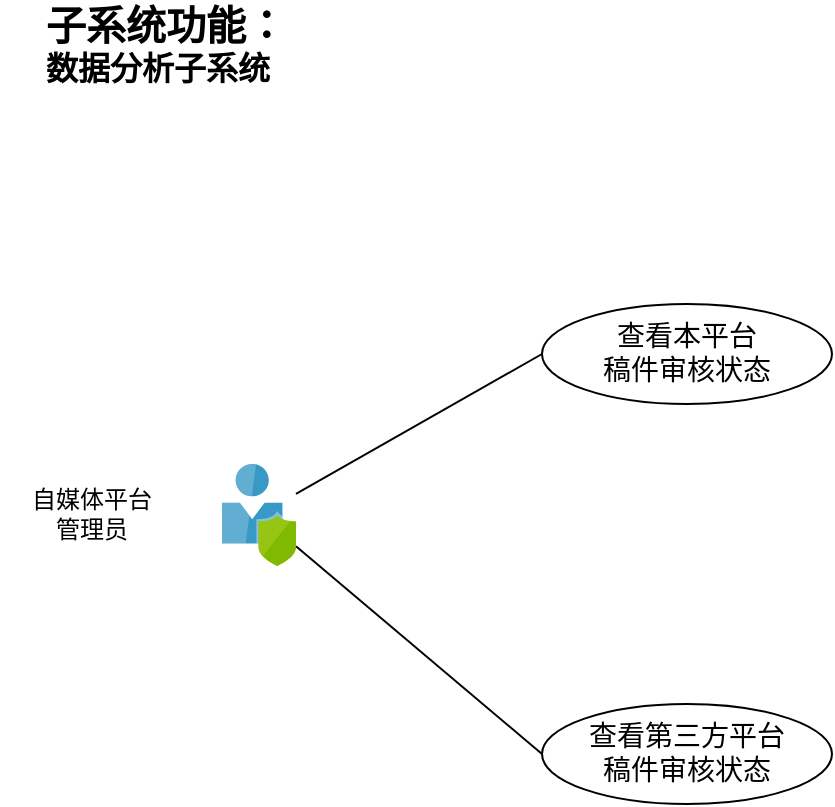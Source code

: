 <mxfile version="11.3.0" type="device" pages="1"><diagram id="kLkyTT4RMx1ix4jsi-1U" name="Page-1"><mxGraphModel dx="1773" dy="641" grid="1" gridSize="10" guides="1" tooltips="1" connect="1" arrows="1" fold="1" page="1" pageScale="1" pageWidth="827" pageHeight="1169" math="0" shadow="0"><root><mxCell id="0"/><mxCell id="1" parent="0"/><mxCell id="CRW-AWzinLaDZA1XfrDs-1" style="edgeStyle=none;rounded=0;orthogonalLoop=1;jettySize=auto;html=1;entryX=0;entryY=0.5;entryDx=0;entryDy=0;startArrow=none;startFill=0;endArrow=none;endFill=0;fontFamily=SF Mono;fontSize=14;" parent="1" source="CRW-AWzinLaDZA1XfrDs-2" target="CRW-AWzinLaDZA1XfrDs-4" edge="1"><mxGeometry relative="1" as="geometry"/></mxCell><mxCell id="CRW-AWzinLaDZA1XfrDs-7" style="rounded=0;orthogonalLoop=1;jettySize=auto;html=1;endArrow=none;endFill=0;entryX=0;entryY=0.5;entryDx=0;entryDy=0;" parent="1" source="CRW-AWzinLaDZA1XfrDs-2" target="CRW-AWzinLaDZA1XfrDs-6" edge="1"><mxGeometry relative="1" as="geometry"/></mxCell><mxCell id="CRW-AWzinLaDZA1XfrDs-2" value="" style="aspect=fixed;html=1;points=[];align=center;image;fontSize=12;image=img/lib/mscae/User_Privacy.svg;" parent="1" vertex="1"><mxGeometry x="110" y="280" width="37" height="51" as="geometry"/></mxCell><mxCell id="CRW-AWzinLaDZA1XfrDs-3" value="自媒体平台&lt;br&gt;管理员" style="text;html=1;strokeColor=none;fillColor=none;align=center;verticalAlign=middle;whiteSpace=wrap;rounded=0;fontFamily=SF Mono;fontStyle=0" parent="1" vertex="1"><mxGeometry x="-0.5" y="290" width="90" height="30" as="geometry"/></mxCell><mxCell id="CRW-AWzinLaDZA1XfrDs-4" value="查看本平台&lt;br&gt;稿件审核状态" style="ellipse;whiteSpace=wrap;html=1;fontFamily=SF Mono;fontSize=14;" parent="1" vertex="1"><mxGeometry x="270" y="200" width="145" height="50" as="geometry"/></mxCell><mxCell id="CRW-AWzinLaDZA1XfrDs-5" value="&lt;font style=&quot;font-size: 20px&quot;&gt;子系统功能：&lt;/font&gt;&lt;br style=&quot;font-size: 16px&quot;&gt;数据分析子系统" style="text;html=1;strokeColor=none;fillColor=none;align=left;verticalAlign=middle;whiteSpace=wrap;rounded=0;fontFamily=SF Mono;fontStyle=1;fontSize=16;" parent="1" vertex="1"><mxGeometry x="20" y="50" width="200" height="40" as="geometry"/></mxCell><mxCell id="CRW-AWzinLaDZA1XfrDs-6" value="查看第三方平台&lt;br&gt;稿件审核状态" style="ellipse;whiteSpace=wrap;html=1;fontFamily=SF Mono;fontSize=14;" parent="1" vertex="1"><mxGeometry x="270" y="400" width="145" height="50" as="geometry"/></mxCell></root></mxGraphModel></diagram></mxfile>
